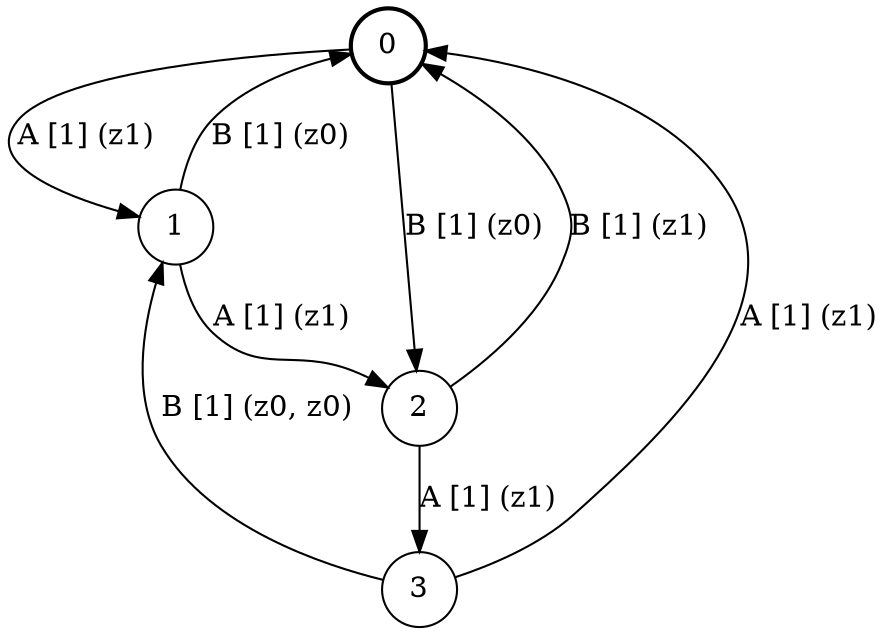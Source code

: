 # generated file, don't try to modify
# command: dot -Tpng <filename> > tree.png
digraph Automaton {
    node [shape = circle];
    0 [style = "bold"];
    0 -> 1 [label = "A [1] (z1) "];
    0 -> 2 [label = "B [1] (z0) "];
    1 -> 2 [label = "A [1] (z1) "];
    1 -> 0 [label = "B [1] (z0) "];
    2 -> 3 [label = "A [1] (z1) "];
    2 -> 0 [label = "B [1] (z1) "];
    3 -> 0 [label = "A [1] (z1) "];
    3 -> 1 [label = "B [1] (z0, z0) "];
}
